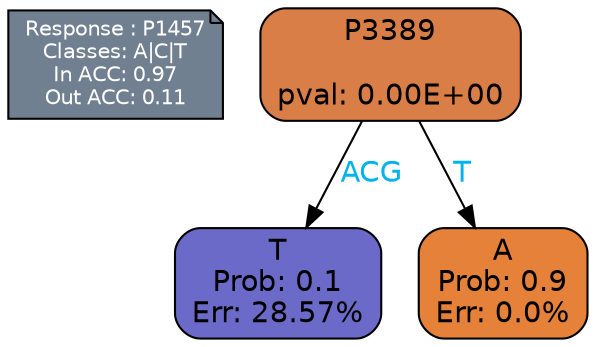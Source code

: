 digraph Tree {
node [shape=box, style="filled, rounded", color="black", fontname=helvetica] ;
graph [ranksep=equally, splines=polylines, bgcolor=transparent, dpi=600] ;
edge [fontname=helvetica] ;
LEGEND [label="Response : P1457
Classes: A|C|T
In ACC: 0.97
Out ACC: 0.11
",shape=note,align=left,style=filled,fillcolor="slategray",fontcolor="white",fontsize=10];1 [label="P3389

pval: 0.00E+00", fillcolor="#d97e47"] ;
2 [label="T
Prob: 0.1
Err: 28.57%", fillcolor="#6c6ac8"] ;
3 [label="A
Prob: 0.9
Err: 0.0%", fillcolor="#e58139"] ;
1 -> 2 [label="ACG",fontcolor=deepskyblue2] ;
1 -> 3 [label="T",fontcolor=deepskyblue2] ;
{rank = same; 2;3;}{rank = same; LEGEND;1;}}